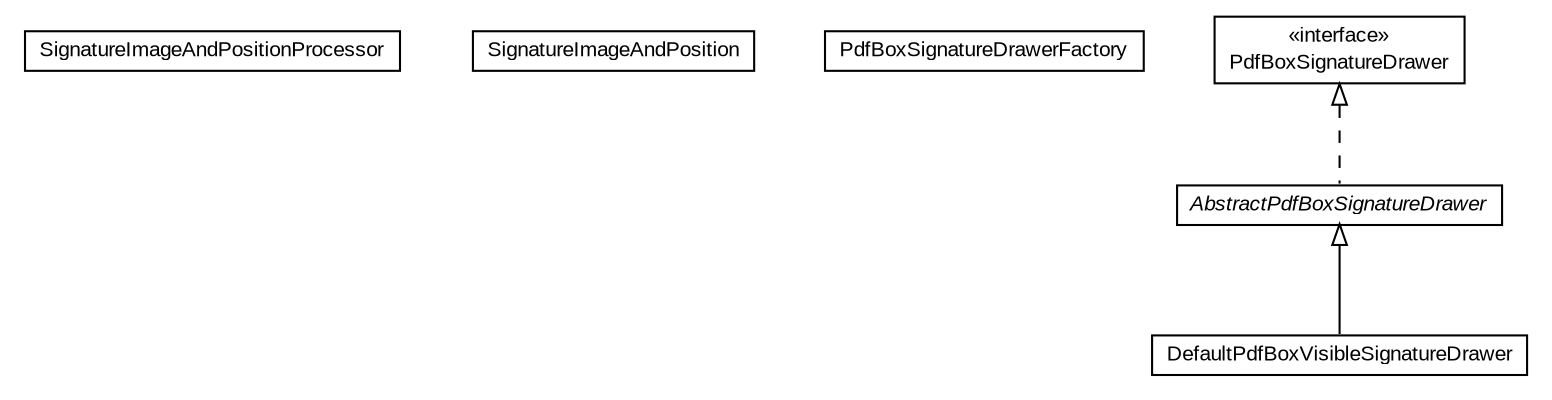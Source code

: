 #!/usr/local/bin/dot
#
# Class diagram 
# Generated by UMLGraph version R5_6-24-gf6e263 (http://www.umlgraph.org/)
#

digraph G {
	edge [fontname="arial",fontsize=10,labelfontname="arial",labelfontsize=10];
	node [fontname="arial",fontsize=10,shape=plaintext];
	nodesep=0.25;
	ranksep=0.5;
	// eu.europa.esig.dss.pdf.pdfbox.visible.SignatureImageAndPositionProcessor
	c89015 [label=<<table title="eu.europa.esig.dss.pdf.pdfbox.visible.SignatureImageAndPositionProcessor" border="0" cellborder="1" cellspacing="0" cellpadding="2" port="p" href="./SignatureImageAndPositionProcessor.html">
		<tr><td><table border="0" cellspacing="0" cellpadding="1">
<tr><td align="center" balign="center"> SignatureImageAndPositionProcessor </td></tr>
		</table></td></tr>
		</table>>, URL="./SignatureImageAndPositionProcessor.html", fontname="arial", fontcolor="black", fontsize=10.0];
	// eu.europa.esig.dss.pdf.pdfbox.visible.SignatureImageAndPosition
	c89016 [label=<<table title="eu.europa.esig.dss.pdf.pdfbox.visible.SignatureImageAndPosition" border="0" cellborder="1" cellspacing="0" cellpadding="2" port="p" href="./SignatureImageAndPosition.html">
		<tr><td><table border="0" cellspacing="0" cellpadding="1">
<tr><td align="center" balign="center"> SignatureImageAndPosition </td></tr>
		</table></td></tr>
		</table>>, URL="./SignatureImageAndPosition.html", fontname="arial", fontcolor="black", fontsize=10.0];
	// eu.europa.esig.dss.pdf.pdfbox.visible.PdfBoxSignatureDrawerFactory
	c89017 [label=<<table title="eu.europa.esig.dss.pdf.pdfbox.visible.PdfBoxSignatureDrawerFactory" border="0" cellborder="1" cellspacing="0" cellpadding="2" port="p" href="./PdfBoxSignatureDrawerFactory.html">
		<tr><td><table border="0" cellspacing="0" cellpadding="1">
<tr><td align="center" balign="center"> PdfBoxSignatureDrawerFactory </td></tr>
		</table></td></tr>
		</table>>, URL="./PdfBoxSignatureDrawerFactory.html", fontname="arial", fontcolor="black", fontsize=10.0];
	// eu.europa.esig.dss.pdf.pdfbox.visible.PdfBoxSignatureDrawer
	c89018 [label=<<table title="eu.europa.esig.dss.pdf.pdfbox.visible.PdfBoxSignatureDrawer" border="0" cellborder="1" cellspacing="0" cellpadding="2" port="p" href="./PdfBoxSignatureDrawer.html">
		<tr><td><table border="0" cellspacing="0" cellpadding="1">
<tr><td align="center" balign="center"> &#171;interface&#187; </td></tr>
<tr><td align="center" balign="center"> PdfBoxSignatureDrawer </td></tr>
		</table></td></tr>
		</table>>, URL="./PdfBoxSignatureDrawer.html", fontname="arial", fontcolor="black", fontsize=10.0];
	// eu.europa.esig.dss.pdf.pdfbox.visible.DefaultPdfBoxVisibleSignatureDrawer
	c89019 [label=<<table title="eu.europa.esig.dss.pdf.pdfbox.visible.DefaultPdfBoxVisibleSignatureDrawer" border="0" cellborder="1" cellspacing="0" cellpadding="2" port="p" href="./DefaultPdfBoxVisibleSignatureDrawer.html">
		<tr><td><table border="0" cellspacing="0" cellpadding="1">
<tr><td align="center" balign="center"> DefaultPdfBoxVisibleSignatureDrawer </td></tr>
		</table></td></tr>
		</table>>, URL="./DefaultPdfBoxVisibleSignatureDrawer.html", fontname="arial", fontcolor="black", fontsize=10.0];
	// eu.europa.esig.dss.pdf.pdfbox.visible.AbstractPdfBoxSignatureDrawer
	c89020 [label=<<table title="eu.europa.esig.dss.pdf.pdfbox.visible.AbstractPdfBoxSignatureDrawer" border="0" cellborder="1" cellspacing="0" cellpadding="2" port="p" href="./AbstractPdfBoxSignatureDrawer.html">
		<tr><td><table border="0" cellspacing="0" cellpadding="1">
<tr><td align="center" balign="center"><font face="arial italic"> AbstractPdfBoxSignatureDrawer </font></td></tr>
		</table></td></tr>
		</table>>, URL="./AbstractPdfBoxSignatureDrawer.html", fontname="arial", fontcolor="black", fontsize=10.0];
	//eu.europa.esig.dss.pdf.pdfbox.visible.DefaultPdfBoxVisibleSignatureDrawer extends eu.europa.esig.dss.pdf.pdfbox.visible.AbstractPdfBoxSignatureDrawer
	c89020:p -> c89019:p [dir=back,arrowtail=empty];
	//eu.europa.esig.dss.pdf.pdfbox.visible.AbstractPdfBoxSignatureDrawer implements eu.europa.esig.dss.pdf.pdfbox.visible.PdfBoxSignatureDrawer
	c89018:p -> c89020:p [dir=back,arrowtail=empty,style=dashed];
}

